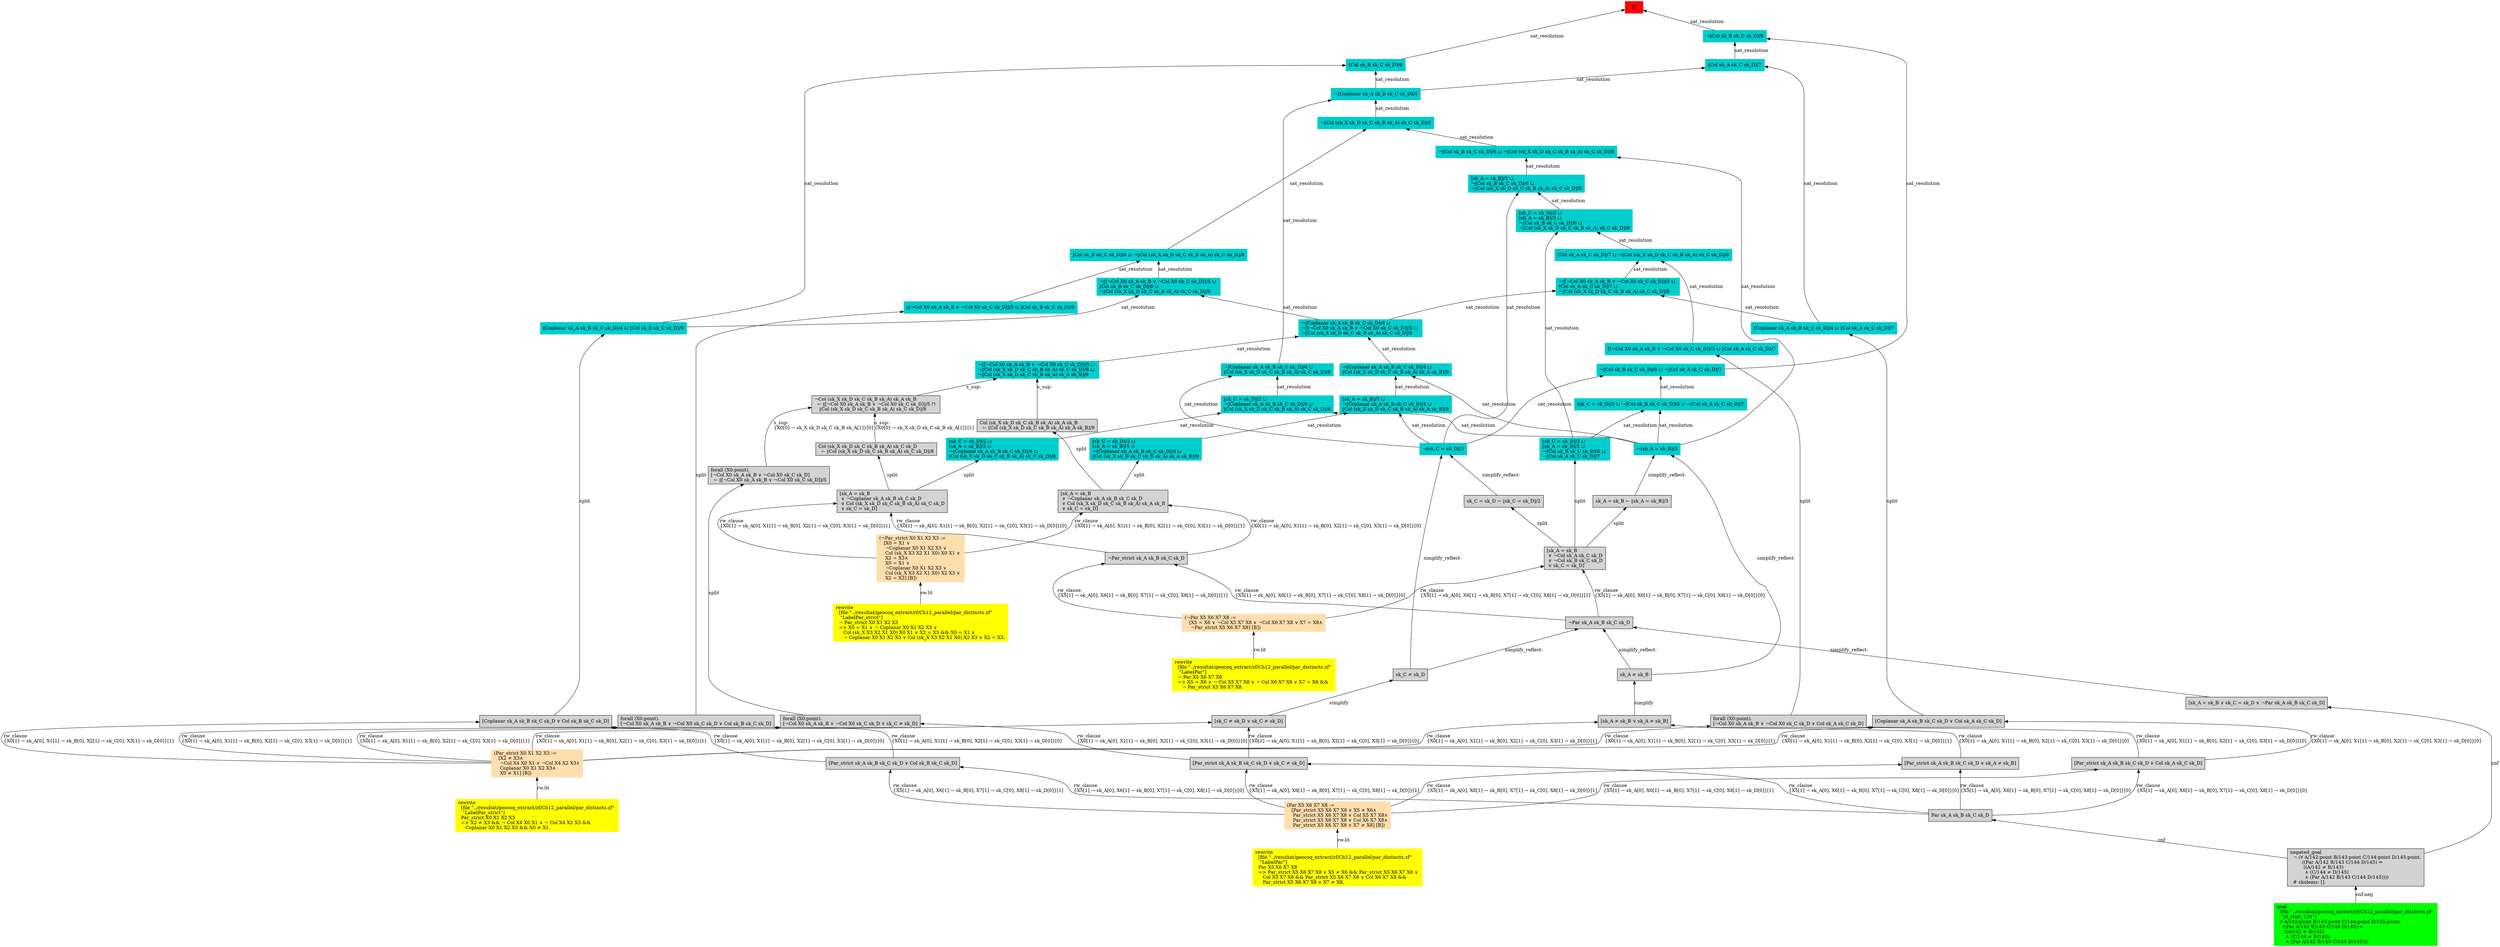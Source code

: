 digraph "unsat_graph" {
  vertex_0 [color=red, label="[]", shape=box, style=filled];
  vertex_0 -> vertex_1 [label="sat_resolution", dir="back"];
  vertex_1 [color=cyan3, shape=box, label="⟦Col sk_B sk_C sk_D⟧/6\l", style=filled];
  vertex_1 -> vertex_2 [label="sat_resolution", dir="back"];
  vertex_2 [color=cyan3, shape=box, label="¬⟦Coplanar sk_A sk_B sk_C sk_D⟧/4\l", style=filled];
  vertex_2 -> vertex_3 [label="sat_resolution", dir="back"];
  vertex_3 [color=cyan3, shape=box, label="¬⟦Col (sk_X sk_D sk_C sk_B sk_A) sk_C sk_D⟧/8\l", style=filled];
  vertex_3 -> vertex_4 [label="sat_resolution", dir="back"];
  vertex_4 [color=cyan3, shape=box, label="⟦Col sk_B sk_C sk_D⟧/6 ⊔ ¬⟦Col (sk_X sk_D sk_C sk_B sk_A) sk_C sk_D⟧/8\l", style=filled];
  vertex_4 -> vertex_5 [label="sat_resolution", dir="back"];
  vertex_5 [color=cyan3, shape=box, label="⟦[¬Col X0 sk_A sk_B ∨ ¬Col X0 sk_C sk_D]⟧/5 ⊔ ⟦Col sk_B sk_C sk_D⟧/6\l", style=filled];
  vertex_5 -> vertex_6 [label="split", dir="back"];
  vertex_6 [shape=box, label="forall (X0:point).\l[¬Col X0 sk_A sk_B ∨ ¬Col X0 sk_C sk_D ∨ Col sk_B sk_C sk_D]\l", style=filled];
  vertex_6 -> vertex_7 [label="rw_clause\l\{X0[1] → sk_A[0], X1[1] → sk_B[0], X2[1] → sk_C[0], X3[1] → sk_D[0]\}[1]\l", dir="back"];
  vertex_7 [color=navajowhite, shape=box, label="(Par_strict X0 X1 X2 X3 :=\l   [X2 ≠ X3∧\l    ¬Col X4 X0 X1 ∨ ¬Col X4 X2 X3∧\l    Coplanar X0 X1 X2 X3∧\l    X0 ≠ X1] [B])\l", style=filled];
  vertex_7 -> vertex_8 [label="rw.lit", dir="back"];
  vertex_8 [color=yellow, shape=box, label="rewrite\l  [file \"../resultat/geocoq_extract/zf/Ch12_parallel/par_distincts.zf\" \l   \"LabelPar_strict\"]\l  Par_strict X0 X1 X2 X3\l  =\> X2 ≠ X3 && ¬ Col X4 X0 X1 ∨ ¬ Col X4 X2 X3 && \l     Coplanar X0 X1 X2 X3 && X0 ≠ X1.\l", style=filled];
  vertex_6 -> vertex_9 [label="rw_clause\l\{X0[1] → sk_A[0], X1[1] → sk_B[0], X2[1] → sk_C[0], X3[1] → sk_D[0]\}[0]\l", dir="back"];
  vertex_9 [shape=box, label="[Par_strict sk_A sk_B sk_C sk_D ∨ Col sk_B sk_C sk_D]\l", style=filled];
  vertex_9 -> vertex_10 [label="rw_clause\l\{X5[1] → sk_A[0], X6[1] → sk_B[0], X7[1] → sk_C[0], X8[1] → sk_D[0]\}[1]\l", dir="back"];
  vertex_10 [color=navajowhite, shape=box, label="(Par X5 X6 X7 X8 :=\l   [Par_strict X5 X6 X7 X8 ∨ X5 ≠ X6∧\l    Par_strict X5 X6 X7 X8 ∨ Col X5 X7 X8∧\l    Par_strict X5 X6 X7 X8 ∨ Col X6 X7 X8∧\l    Par_strict X5 X6 X7 X8 ∨ X7 ≠ X8] [B])\l", style=filled];
  vertex_10 -> vertex_11 [label="rw.lit", dir="back"];
  vertex_11 [color=yellow, shape=box, label="rewrite\l  [file \"../resultat/geocoq_extract/zf/Ch12_parallel/par_distincts.zf\" \l   \"LabelPar\"]\l  Par X5 X6 X7 X8\l  =\> Par_strict X5 X6 X7 X8 ∨ X5 ≠ X6 && Par_strict X5 X6 X7 X8 ∨ \l     Col X5 X7 X8 && Par_strict X5 X6 X7 X8 ∨ Col X6 X7 X8 && \l     Par_strict X5 X6 X7 X8 ∨ X7 ≠ X8.\l", style=filled];
  vertex_9 -> vertex_12 [label="rw_clause\l\{X5[1] → sk_A[0], X6[1] → sk_B[0], X7[1] → sk_C[0], X8[1] → sk_D[0]\}[0]\l", dir="back"];
  vertex_12 [shape=box, label="Par sk_A sk_B sk_C sk_D\l", style=filled];
  vertex_12 -> vertex_13 [label="cnf", dir="back"];
  vertex_13 [shape=box, label="negated_goal\l  ¬ (∀ A/142:point B/143:point C/144:point D/145:point.\l        ((Par A/142 B/143 C/144 D/145) ⇒\l         ((A/142 ≠ B/143)\l          ∧ (C/144 ≠ D/145)\l          ∧ (Par A/142 B/143 C/144 D/145))))\l  # skolems: [].\l", style=filled];
  vertex_13 -> vertex_14 [label="cnf.neg", dir="back"];
  vertex_14 [color=green, shape=box, label="goal\l  [file \"../resultat/geocoq_extract/zf/Ch12_parallel/par_distincts.zf\" \l   \"zf_stmt_128\"]\l  ∀ A/142:point B/143:point C/144:point D/145:point.\l    ((Par A/142 B/143 C/144 D/145) ⇒\l     ((A/142 ≠ B/143)\l      ∧ (C/144 ≠ D/145)\l      ∧ (Par A/142 B/143 C/144 D/145))).\l", style=filled];
  vertex_4 -> vertex_15 [label="sat_resolution", dir="back"];
  vertex_15 [color=cyan3, shape=box, label="¬⟦[¬Col X0 sk_A sk_B ∨ ¬Col X0 sk_C sk_D]⟧/5 ⊔ \l⟦Col sk_B sk_C sk_D⟧/6 ⊔ \l¬⟦Col (sk_X sk_D sk_C sk_B sk_A) sk_C sk_D⟧/8\l", style=filled];
  vertex_15 -> vertex_16 [label="sat_resolution", dir="back"];
  vertex_16 [color=cyan3, shape=box, label="⟦Coplanar sk_A sk_B sk_C sk_D⟧/4 ⊔ ⟦Col sk_B sk_C sk_D⟧/6\l", style=filled];
  vertex_16 -> vertex_17 [label="split", dir="back"];
  vertex_17 [shape=box, label="[Coplanar sk_A sk_B sk_C sk_D ∨ Col sk_B sk_C sk_D]\l", style=filled];
  vertex_17 -> vertex_7 [label="rw_clause\l\{X0[1] → sk_A[0], X1[1] → sk_B[0], X2[1] → sk_C[0], X3[1] → sk_D[0]\}[1]\l", dir="back"];
  vertex_17 -> vertex_9 [label="rw_clause\l\{X0[1] → sk_A[0], X1[1] → sk_B[0], X2[1] → sk_C[0], X3[1] → sk_D[0]\}[0]\l", dir="back"];
  vertex_15 -> vertex_18 [label="sat_resolution", dir="back"];
  vertex_18 [color=cyan3, shape=box, label="¬⟦Coplanar sk_A sk_B sk_C sk_D⟧/4 ⊔ \l¬⟦[¬Col X0 sk_A sk_B ∨ ¬Col X0 sk_C sk_D]⟧/5 ⊔ \l¬⟦Col (sk_X sk_D sk_C sk_B sk_A) sk_C sk_D⟧/8\l", style=filled];
  vertex_18 -> vertex_19 [label="sat_resolution", dir="back"];
  vertex_19 [color=cyan3, shape=box, label="¬⟦[¬Col X0 sk_A sk_B ∨ ¬Col X0 sk_C sk_D]⟧/5 ⊔ \l¬⟦Col (sk_X sk_D sk_C sk_B sk_A) sk_C sk_D⟧/8 ⊔ \l¬⟦Col (sk_X sk_D sk_C sk_B sk_A) sk_A sk_B⟧/9\l", style=filled];
  vertex_19 -> vertex_20 [label="s_sup-\l", dir="back"];
  vertex_20 [shape=box, label="¬Col (sk_X sk_D sk_C sk_B sk_A) sk_A sk_B\l  ← ⟦[¬Col X0 sk_A sk_B ∨ ¬Col X0 sk_C sk_D]⟧/5 ⊓ \l    ⟦Col (sk_X sk_D sk_C sk_B sk_A) sk_C sk_D⟧/8\l", style=filled];
  vertex_20 -> vertex_21 [label="s_sup-\l\{X0[0] → sk_X sk_D sk_C sk_B sk_A[1]\}[0]\l", dir="back"];
  vertex_21 [shape=box, label="forall (X0:point).\l[¬Col X0 sk_A sk_B ∨ ¬Col X0 sk_C sk_D]\l  ← ⟦[¬Col X0 sk_A sk_B ∨ ¬Col X0 sk_C sk_D]⟧/5\l", style=filled];
  vertex_21 -> vertex_22 [label="split", dir="back"];
  vertex_22 [shape=box, label="forall (X0:point).\l[¬Col X0 sk_A sk_B ∨ ¬Col X0 sk_C sk_D ∨ sk_C ≠ sk_D]\l", style=filled];
  vertex_22 -> vertex_7 [label="rw_clause\l\{X0[1] → sk_A[0], X1[1] → sk_B[0], X2[1] → sk_C[0], X3[1] → sk_D[0]\}[1]\l", dir="back"];
  vertex_22 -> vertex_23 [label="rw_clause\l\{X0[1] → sk_A[0], X1[1] → sk_B[0], X2[1] → sk_C[0], X3[1] → sk_D[0]\}[0]\l", dir="back"];
  vertex_23 [shape=box, label="[Par_strict sk_A sk_B sk_C sk_D ∨ sk_C ≠ sk_D]\l", style=filled];
  vertex_23 -> vertex_10 [label="rw_clause\l\{X5[1] → sk_A[0], X6[1] → sk_B[0], X7[1] → sk_C[0], X8[1] → sk_D[0]\}[1]\l", dir="back"];
  vertex_23 -> vertex_12 [label="rw_clause\l\{X5[1] → sk_A[0], X6[1] → sk_B[0], X7[1] → sk_C[0], X8[1] → sk_D[0]\}[0]\l", dir="back"];
  vertex_20 -> vertex_24 [label="s_sup-\l\{X0[0] → sk_X sk_D sk_C sk_B sk_A[1]\}[1]\l", dir="back"];
  vertex_24 [shape=box, label="Col (sk_X sk_D sk_C sk_B sk_A) sk_C sk_D\l  ← ⟦Col (sk_X sk_D sk_C sk_B sk_A) sk_C sk_D⟧/8\l", style=filled];
  vertex_24 -> vertex_25 [label="split", dir="back"];
  vertex_25 [shape=box, label="[sk_A = sk_B\l ∨ ¬Coplanar sk_A sk_B sk_C sk_D\l ∨ Col (sk_X sk_D sk_C sk_B sk_A) sk_C sk_D\l ∨ sk_C = sk_D]\l", style=filled];
  vertex_25 -> vertex_26 [label="rw_clause\l\{X0[1] → sk_A[0], X1[1] → sk_B[0], X2[1] → sk_C[0], X3[1] → sk_D[0]\}[1]\l", dir="back"];
  vertex_26 [color=navajowhite, shape=box, label="(¬Par_strict X0 X1 X2 X3 :=\l   [X0 = X1 ∨ \l    ¬Coplanar X0 X1 X2 X3 ∨ \l    Col (sk_X X3 X2 X1 X0) X0 X1 ∨ \l    X2 = X3∧\l    X0 = X1 ∨ \l    ¬Coplanar X0 X1 X2 X3 ∨ \l    Col (sk_X X3 X2 X1 X0) X2 X3 ∨ \l    X2 = X3] [B])\l", style=filled];
  vertex_26 -> vertex_27 [label="rw.lit", dir="back"];
  vertex_27 [color=yellow, shape=box, label="rewrite\l  [file \"../resultat/geocoq_extract/zf/Ch12_parallel/par_distincts.zf\" \l   \"LabelPar_strict\"]\l  ¬ Par_strict X0 X1 X2 X3\l  =\> X0 = X1 ∨ ¬ Coplanar X0 X1 X2 X3 ∨ \l     Col (sk_X X3 X2 X1 X0) X0 X1 ∨ X2 = X3 && X0 = X1 ∨ \l     ¬ Coplanar X0 X1 X2 X3 ∨ Col (sk_X X3 X2 X1 X0) X2 X3 ∨ X2 = X3.\l", style=filled];
  vertex_25 -> vertex_28 [label="rw_clause\l\{X0[1] → sk_A[0], X1[1] → sk_B[0], X2[1] → sk_C[0], X3[1] → sk_D[0]\}[0]\l", dir="back"];
  vertex_28 [shape=box, label="¬Par_strict sk_A sk_B sk_C sk_D\l", style=filled];
  vertex_28 -> vertex_29 [label="rw_clause\l\{X5[1] → sk_A[0], X6[1] → sk_B[0], X7[1] → sk_C[0], X8[1] → sk_D[0]\}[1]\l", dir="back"];
  vertex_29 [color=navajowhite, shape=box, label="(¬Par X5 X6 X7 X8 :=\l   [X5 = X6 ∨ ¬Col X5 X7 X8 ∨ ¬Col X6 X7 X8 ∨ X7 = X8∧\l    ¬Par_strict X5 X6 X7 X8] [B])\l", style=filled];
  vertex_29 -> vertex_30 [label="rw.lit", dir="back"];
  vertex_30 [color=yellow, shape=box, label="rewrite\l  [file \"../resultat/geocoq_extract/zf/Ch12_parallel/par_distincts.zf\" \l   \"LabelPar\"]\l  ¬ Par X5 X6 X7 X8\l  =\> X5 = X6 ∨ ¬ Col X5 X7 X8 ∨ ¬ Col X6 X7 X8 ∨ X7 = X8 && \l     ¬ Par_strict X5 X6 X7 X8.\l", style=filled];
  vertex_28 -> vertex_31 [label="rw_clause\l\{X5[1] → sk_A[0], X6[1] → sk_B[0], X7[1] → sk_C[0], X8[1] → sk_D[0]\}[0]\l", dir="back"];
  vertex_31 [shape=box, label="¬Par sk_A sk_B sk_C sk_D\l", style=filled];
  vertex_31 -> vertex_32 [label="simplify_reflect-", dir="back"];
  vertex_32 [shape=box, label="sk_A ≠ sk_B\l", style=filled];
  vertex_32 -> vertex_33 [label="simplify", dir="back"];
  vertex_33 [shape=box, label="[sk_A ≠ sk_B ∨ sk_A ≠ sk_B]\l", style=filled];
  vertex_33 -> vertex_7 [label="rw_clause\l\{X0[1] → sk_A[0], X1[1] → sk_B[0], X2[1] → sk_C[0], X3[1] → sk_D[0]\}[1]\l", dir="back"];
  vertex_33 -> vertex_34 [label="rw_clause\l\{X0[1] → sk_A[0], X1[1] → sk_B[0], X2[1] → sk_C[0], X3[1] → sk_D[0]\}[0]\l", dir="back"];
  vertex_34 [shape=box, label="[Par_strict sk_A sk_B sk_C sk_D ∨ sk_A ≠ sk_B]\l", style=filled];
  vertex_34 -> vertex_10 [label="rw_clause\l\{X5[1] → sk_A[0], X6[1] → sk_B[0], X7[1] → sk_C[0], X8[1] → sk_D[0]\}[1]\l", dir="back"];
  vertex_34 -> vertex_12 [label="rw_clause\l\{X5[1] → sk_A[0], X6[1] → sk_B[0], X7[1] → sk_C[0], X8[1] → sk_D[0]\}[0]\l", dir="back"];
  vertex_31 -> vertex_35 [label="simplify_reflect-", dir="back"];
  vertex_35 [shape=box, label="sk_C ≠ sk_D\l", style=filled];
  vertex_35 -> vertex_36 [label="simplify", dir="back"];
  vertex_36 [shape=box, label="[sk_C ≠ sk_D ∨ sk_C ≠ sk_D]\l", style=filled];
  vertex_36 -> vertex_7 [label="rw_clause\l\{X0[1] → sk_A[0], X1[1] → sk_B[0], X2[1] → sk_C[0], X3[1] → sk_D[0]\}[1]\l", dir="back"];
  vertex_36 -> vertex_23 [label="rw_clause\l\{X0[1] → sk_A[0], X1[1] → sk_B[0], X2[1] → sk_C[0], X3[1] → sk_D[0]\}[0]\l", dir="back"];
  vertex_31 -> vertex_37 [label="simplify_reflect-", dir="back"];
  vertex_37 [shape=box, label="[sk_A = sk_B ∨ sk_C = sk_D ∨ ¬Par sk_A sk_B sk_C sk_D]\l", style=filled];
  vertex_37 -> vertex_13 [label="cnf", dir="back"];
  vertex_19 -> vertex_38 [label="s_sup-\l", dir="back"];
  vertex_38 [shape=box, label="Col (sk_X sk_D sk_C sk_B sk_A) sk_A sk_B\l  ← ⟦Col (sk_X sk_D sk_C sk_B sk_A) sk_A sk_B⟧/9\l", style=filled];
  vertex_38 -> vertex_39 [label="split", dir="back"];
  vertex_39 [shape=box, label="[sk_A = sk_B\l ∨ ¬Coplanar sk_A sk_B sk_C sk_D\l ∨ Col (sk_X sk_D sk_C sk_B sk_A) sk_A sk_B\l ∨ sk_C = sk_D]\l", style=filled];
  vertex_39 -> vertex_26 [label="rw_clause\l\{X0[1] → sk_A[0], X1[1] → sk_B[0], X2[1] → sk_C[0], X3[1] → sk_D[0]\}[1]\l", dir="back"];
  vertex_39 -> vertex_28 [label="rw_clause\l\{X0[1] → sk_A[0], X1[1] → sk_B[0], X2[1] → sk_C[0], X3[1] → sk_D[0]\}[0]\l", dir="back"];
  vertex_18 -> vertex_40 [label="sat_resolution", dir="back"];
  vertex_40 [color=cyan3, shape=box, label="¬⟦Coplanar sk_A sk_B sk_C sk_D⟧/4 ⊔ \l⟦Col (sk_X sk_D sk_C sk_B sk_A) sk_A sk_B⟧/9\l", style=filled];
  vertex_40 -> vertex_41 [label="sat_resolution", dir="back"];
  vertex_41 [color=cyan3, shape=box, label="¬⟦sk_A = sk_B⟧/3\l", style=filled];
  vertex_41 -> vertex_32 [label="simplify_reflect-", dir="back"];
  vertex_41 -> vertex_42 [label="simplify_reflect-", dir="back"];
  vertex_42 [shape=box, label="sk_A = sk_B ← ⟦sk_A = sk_B⟧/3\l", style=filled];
  vertex_42 -> vertex_43 [label="split", dir="back"];
  vertex_43 [shape=box, label="[sk_A = sk_B\l ∨ ¬Col sk_A sk_C sk_D\l ∨ ¬Col sk_B sk_C sk_D\l ∨ sk_C = sk_D]\l", style=filled];
  vertex_43 -> vertex_29 [label="rw_clause\l\{X5[1] → sk_A[0], X6[1] → sk_B[0], X7[1] → sk_C[0], X8[1] → sk_D[0]\}[1]\l", dir="back"];
  vertex_43 -> vertex_31 [label="rw_clause\l\{X5[1] → sk_A[0], X6[1] → sk_B[0], X7[1] → sk_C[0], X8[1] → sk_D[0]\}[0]\l", dir="back"];
  vertex_40 -> vertex_44 [label="sat_resolution", dir="back"];
  vertex_44 [color=cyan3, shape=box, label="⟦sk_A = sk_B⟧/3 ⊔ \l¬⟦Coplanar sk_A sk_B sk_C sk_D⟧/4 ⊔ \l⟦Col (sk_X sk_D sk_C sk_B sk_A) sk_A sk_B⟧/9\l", style=filled];
  vertex_44 -> vertex_45 [label="sat_resolution", dir="back"];
  vertex_45 [color=cyan3, shape=box, label="¬⟦sk_C = sk_D⟧/2\l", style=filled];
  vertex_45 -> vertex_35 [label="simplify_reflect-", dir="back"];
  vertex_45 -> vertex_46 [label="simplify_reflect-", dir="back"];
  vertex_46 [shape=box, label="sk_C = sk_D ← ⟦sk_C = sk_D⟧/2\l", style=filled];
  vertex_46 -> vertex_43 [label="split", dir="back"];
  vertex_44 -> vertex_47 [label="sat_resolution", dir="back"];
  vertex_47 [color=cyan3, shape=box, label="⟦sk_C = sk_D⟧/2 ⊔ \l⟦sk_A = sk_B⟧/3 ⊔ \l¬⟦Coplanar sk_A sk_B sk_C sk_D⟧/4 ⊔ \l⟦Col (sk_X sk_D sk_C sk_B sk_A) sk_A sk_B⟧/9\l", style=filled];
  vertex_47 -> vertex_39 [label="split", dir="back"];
  vertex_3 -> vertex_48 [label="sat_resolution", dir="back"];
  vertex_48 [color=cyan3, shape=box, label="¬⟦Col sk_B sk_C sk_D⟧/6 ⊔ ¬⟦Col (sk_X sk_D sk_C sk_B sk_A) sk_C sk_D⟧/8\l", style=filled];
  vertex_48 -> vertex_41 [label="sat_resolution", dir="back"];
  vertex_48 -> vertex_49 [label="sat_resolution", dir="back"];
  vertex_49 [color=cyan3, shape=box, label="⟦sk_A = sk_B⟧/3 ⊔ \l¬⟦Col sk_B sk_C sk_D⟧/6 ⊔ \l¬⟦Col (sk_X sk_D sk_C sk_B sk_A) sk_C sk_D⟧/8\l", style=filled];
  vertex_49 -> vertex_45 [label="sat_resolution", dir="back"];
  vertex_49 -> vertex_50 [label="sat_resolution", dir="back"];
  vertex_50 [color=cyan3, shape=box, label="⟦sk_C = sk_D⟧/2 ⊔ \l⟦sk_A = sk_B⟧/3 ⊔ \l¬⟦Col sk_B sk_C sk_D⟧/6 ⊔ \l¬⟦Col (sk_X sk_D sk_C sk_B sk_A) sk_C sk_D⟧/8\l", style=filled];
  vertex_50 -> vertex_51 [label="sat_resolution", dir="back"];
  vertex_51 [color=cyan3, shape=box, label="⟦sk_C = sk_D⟧/2 ⊔ \l⟦sk_A = sk_B⟧/3 ⊔ \l¬⟦Col sk_B sk_C sk_D⟧/6 ⊔ \l¬⟦Col sk_A sk_C sk_D⟧/7\l", style=filled];
  vertex_51 -> vertex_43 [label="split", dir="back"];
  vertex_50 -> vertex_52 [label="sat_resolution", dir="back"];
  vertex_52 [color=cyan3, shape=box, label="⟦Col sk_A sk_C sk_D⟧/7 ⊔ ¬⟦Col (sk_X sk_D sk_C sk_B sk_A) sk_C sk_D⟧/8\l", style=filled];
  vertex_52 -> vertex_53 [label="sat_resolution", dir="back"];
  vertex_53 [color=cyan3, shape=box, label="⟦[¬Col X0 sk_A sk_B ∨ ¬Col X0 sk_C sk_D]⟧/5 ⊔ ⟦Col sk_A sk_C sk_D⟧/7\l", style=filled];
  vertex_53 -> vertex_54 [label="split", dir="back"];
  vertex_54 [shape=box, label="forall (X0:point).\l[¬Col X0 sk_A sk_B ∨ ¬Col X0 sk_C sk_D ∨ Col sk_A sk_C sk_D]\l", style=filled];
  vertex_54 -> vertex_7 [label="rw_clause\l\{X0[1] → sk_A[0], X1[1] → sk_B[0], X2[1] → sk_C[0], X3[1] → sk_D[0]\}[1]\l", dir="back"];
  vertex_54 -> vertex_55 [label="rw_clause\l\{X0[1] → sk_A[0], X1[1] → sk_B[0], X2[1] → sk_C[0], X3[1] → sk_D[0]\}[0]\l", dir="back"];
  vertex_55 [shape=box, label="[Par_strict sk_A sk_B sk_C sk_D ∨ Col sk_A sk_C sk_D]\l", style=filled];
  vertex_55 -> vertex_10 [label="rw_clause\l\{X5[1] → sk_A[0], X6[1] → sk_B[0], X7[1] → sk_C[0], X8[1] → sk_D[0]\}[1]\l", dir="back"];
  vertex_55 -> vertex_12 [label="rw_clause\l\{X5[1] → sk_A[0], X6[1] → sk_B[0], X7[1] → sk_C[0], X8[1] → sk_D[0]\}[0]\l", dir="back"];
  vertex_52 -> vertex_56 [label="sat_resolution", dir="back"];
  vertex_56 [color=cyan3, shape=box, label="¬⟦[¬Col X0 sk_A sk_B ∨ ¬Col X0 sk_C sk_D]⟧/5 ⊔ \l⟦Col sk_A sk_C sk_D⟧/7 ⊔ \l¬⟦Col (sk_X sk_D sk_C sk_B sk_A) sk_C sk_D⟧/8\l", style=filled];
  vertex_56 -> vertex_57 [label="sat_resolution", dir="back"];
  vertex_57 [color=cyan3, shape=box, label="⟦Coplanar sk_A sk_B sk_C sk_D⟧/4 ⊔ ⟦Col sk_A sk_C sk_D⟧/7\l", style=filled];
  vertex_57 -> vertex_58 [label="split", dir="back"];
  vertex_58 [shape=box, label="[Coplanar sk_A sk_B sk_C sk_D ∨ Col sk_A sk_C sk_D]\l", style=filled];
  vertex_58 -> vertex_7 [label="rw_clause\l\{X0[1] → sk_A[0], X1[1] → sk_B[0], X2[1] → sk_C[0], X3[1] → sk_D[0]\}[1]\l", dir="back"];
  vertex_58 -> vertex_55 [label="rw_clause\l\{X0[1] → sk_A[0], X1[1] → sk_B[0], X2[1] → sk_C[0], X3[1] → sk_D[0]\}[0]\l", dir="back"];
  vertex_56 -> vertex_18 [label="sat_resolution", dir="back"];
  vertex_2 -> vertex_59 [label="sat_resolution", dir="back"];
  vertex_59 [color=cyan3, shape=box, label="¬⟦Coplanar sk_A sk_B sk_C sk_D⟧/4 ⊔ \l⟦Col (sk_X sk_D sk_C sk_B sk_A) sk_C sk_D⟧/8\l", style=filled];
  vertex_59 -> vertex_45 [label="sat_resolution", dir="back"];
  vertex_59 -> vertex_60 [label="sat_resolution", dir="back"];
  vertex_60 [color=cyan3, shape=box, label="⟦sk_C = sk_D⟧/2 ⊔ \l¬⟦Coplanar sk_A sk_B sk_C sk_D⟧/4 ⊔ \l⟦Col (sk_X sk_D sk_C sk_B sk_A) sk_C sk_D⟧/8\l", style=filled];
  vertex_60 -> vertex_41 [label="sat_resolution", dir="back"];
  vertex_60 -> vertex_61 [label="sat_resolution", dir="back"];
  vertex_61 [color=cyan3, shape=box, label="⟦sk_C = sk_D⟧/2 ⊔ \l⟦sk_A = sk_B⟧/3 ⊔ \l¬⟦Coplanar sk_A sk_B sk_C sk_D⟧/4 ⊔ \l⟦Col (sk_X sk_D sk_C sk_B sk_A) sk_C sk_D⟧/8\l", style=filled];
  vertex_61 -> vertex_25 [label="split", dir="back"];
  vertex_1 -> vertex_16 [label="sat_resolution", dir="back"];
  vertex_0 -> vertex_62 [label="sat_resolution", dir="back"];
  vertex_62 [color=cyan3, shape=box, label="¬⟦Col sk_B sk_C sk_D⟧/6\l", style=filled];
  vertex_62 -> vertex_63 [label="sat_resolution", dir="back"];
  vertex_63 [color=cyan3, shape=box, label="⟦Col sk_A sk_C sk_D⟧/7\l", style=filled];
  vertex_63 -> vertex_2 [label="sat_resolution", dir="back"];
  vertex_63 -> vertex_57 [label="sat_resolution", dir="back"];
  vertex_62 -> vertex_64 [label="sat_resolution", dir="back"];
  vertex_64 [color=cyan3, shape=box, label="¬⟦Col sk_B sk_C sk_D⟧/6 ⊔ ¬⟦Col sk_A sk_C sk_D⟧/7\l", style=filled];
  vertex_64 -> vertex_45 [label="sat_resolution", dir="back"];
  vertex_64 -> vertex_65 [label="sat_resolution", dir="back"];
  vertex_65 [color=cyan3, shape=box, label="⟦sk_C = sk_D⟧/2 ⊔ ¬⟦Col sk_B sk_C sk_D⟧/6 ⊔ ¬⟦Col sk_A sk_C sk_D⟧/7\l", style=filled];
  vertex_65 -> vertex_41 [label="sat_resolution", dir="back"];
  vertex_65 -> vertex_51 [label="sat_resolution", dir="back"];
  }


